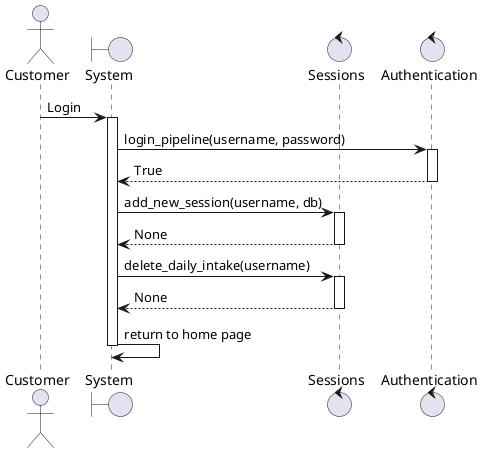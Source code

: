 @startuml login
actor Customer
boundary "System" as system
control "Sessions" as sessions
control "Authentication" as auth
Customer -> system: Login
activate system
system -> auth: login_pipeline(username, password)
activate auth
auth --> system: True
deactivate auth
system -> sessions: add_new_session(username, db)
activate sessions
sessions --> system: None
deactivate sessions
system -> sessions: delete_daily_intake(username)
activate sessions
sessions --> system: None
deactivate sessions
system -> system: return to home page
deactivate system
@enduml